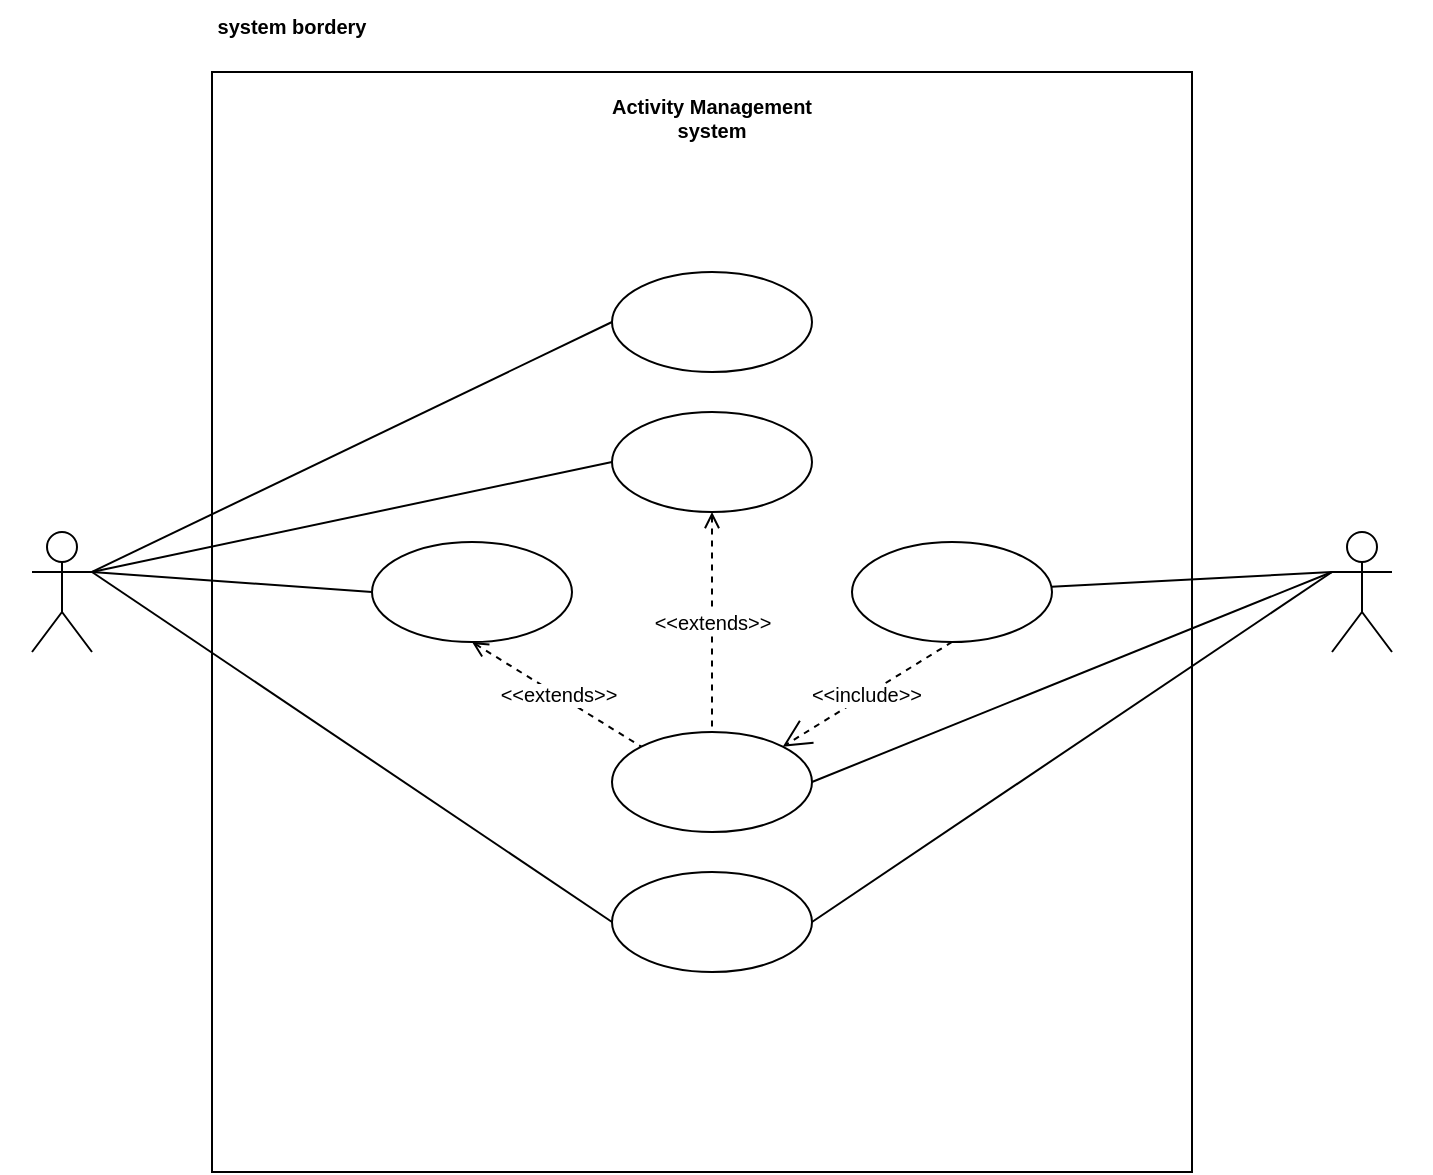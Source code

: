 <mxfile>
    <diagram id="1VJ4A4ErR4bO_sIXdVbA" name="Page-1">
        <mxGraphModel dx="676" dy="621" grid="1" gridSize="10" guides="1" tooltips="1" connect="1" arrows="1" fold="1" page="1" pageScale="1" pageWidth="850" pageHeight="1100" math="0" shadow="0">
            <root>
                <mxCell id="0"/>
                <mxCell id="1" parent="0"/>
                <mxCell id="53" value="" style="html=1;fontSize=10;" parent="1" vertex="1">
                    <mxGeometry x="130" y="150" width="490" height="550" as="geometry"/>
                </mxCell>
                <mxCell id="20" style="edgeStyle=none;html=1;exitX=1;exitY=0.333;exitDx=0;exitDy=0;exitPerimeter=0;entryX=0;entryY=0.5;entryDx=0;entryDy=0;fontColor=#FFFFFF;endArrow=none;endFill=0;" parent="1" source="2" target="18" edge="1">
                    <mxGeometry relative="1" as="geometry"/>
                </mxCell>
                <mxCell id="43" style="edgeStyle=none;html=1;exitX=1;exitY=0.333;exitDx=0;exitDy=0;exitPerimeter=0;entryX=0;entryY=0.5;entryDx=0;entryDy=0;fontSize=10;endArrow=none;endFill=0;" parent="1" source="2" target="32" edge="1">
                    <mxGeometry relative="1" as="geometry"/>
                </mxCell>
                <mxCell id="48" style="edgeStyle=none;html=1;exitX=1;exitY=0.333;exitDx=0;exitDy=0;exitPerimeter=0;entryX=0;entryY=0.5;entryDx=0;entryDy=0;fontSize=10;endArrow=none;endFill=0;" parent="1" source="2" target="25" edge="1">
                    <mxGeometry relative="1" as="geometry"/>
                </mxCell>
                <mxCell id="52" style="edgeStyle=none;html=1;exitX=1;exitY=0.333;exitDx=0;exitDy=0;exitPerimeter=0;entryX=0;entryY=0.5;entryDx=0;entryDy=0;fontSize=10;startArrow=none;startFill=0;endArrow=none;endFill=0;" parent="1" source="2" target="51" edge="1">
                    <mxGeometry relative="1" as="geometry"/>
                </mxCell>
                <mxCell id="2" value="&lt;span id=&quot;docs-internal-guid-9c9111f2-7fff-4801-d1b3-890194a6ea42&quot;&gt;&lt;span style=&quot;font-size: 11pt; font-family: Sarabun, sans-serif; background-color: transparent; font-variant-numeric: normal; font-variant-east-asian: normal; font-variant-alternates: normal; font-variant-position: normal; vertical-align: baseline;&quot;&gt;&lt;font color=&quot;#ffffff&quot;&gt;Instructor&lt;/font&gt;&lt;/span&gt;&lt;/span&gt;" style="shape=umlActor;verticalLabelPosition=bottom;verticalAlign=top;html=1;" parent="1" vertex="1">
                    <mxGeometry x="40" y="380" width="30" height="60" as="geometry"/>
                </mxCell>
                <mxCell id="41" style="edgeStyle=none;html=1;exitX=0;exitY=0.333;exitDx=0;exitDy=0;exitPerimeter=0;fontSize=10;endArrow=none;endFill=0;" parent="1" source="3" target="19" edge="1">
                    <mxGeometry relative="1" as="geometry"/>
                </mxCell>
                <mxCell id="47" style="edgeStyle=none;html=1;exitX=0;exitY=0.333;exitDx=0;exitDy=0;exitPerimeter=0;entryX=1;entryY=0.5;entryDx=0;entryDy=0;fontSize=10;endArrow=none;endFill=0;" parent="1" source="3" target="25" edge="1">
                    <mxGeometry relative="1" as="geometry"/>
                </mxCell>
                <mxCell id="3" value="&lt;span id=&quot;docs-internal-guid-3a2d6300-7fff-b218-7243-1213b10bfaf1&quot;&gt;&lt;span style=&quot;font-size: 11pt; font-family: Sarabun, sans-serif; background-color: transparent; font-variant-numeric: normal; font-variant-east-asian: normal; font-variant-alternates: normal; font-variant-position: normal; vertical-align: baseline;&quot;&gt;&lt;font color=&quot;#ffffff&quot;&gt;Participant&lt;/font&gt;&lt;/span&gt;&lt;/span&gt;" style="shape=umlActor;verticalLabelPosition=bottom;verticalAlign=top;html=1;" parent="1" vertex="1">
                    <mxGeometry x="690" y="380" width="30" height="60" as="geometry"/>
                </mxCell>
                <mxCell id="18" value="&lt;span style=&quot;text-align: left; font-size: 10px;&quot; id=&quot;docs-internal-guid-37cb4701-7fff-291a-5f33-83eef2918ecb&quot;&gt;&lt;span style=&quot;font-size: 10px; font-family: Sarabun, sans-serif; background-color: transparent; font-variant-numeric: normal; font-variant-east-asian: normal; font-variant-alternates: normal; font-variant-position: normal; vertical-align: baseline;&quot;&gt;UC1: สร้างกิจกรรม&lt;/span&gt;&lt;/span&gt;" style="ellipse;whiteSpace=wrap;html=1;fontColor=#FFFFFF;fontSize=10;" parent="1" vertex="1">
                    <mxGeometry x="330" y="250" width="100" height="50" as="geometry"/>
                </mxCell>
                <mxCell id="19" value="&lt;span id=&quot;docs-internal-guid-8285c140-7fff-ec61-f3a0-9c05c8e5bda9&quot; style=&quot;font-size: 10px;&quot;&gt;&lt;span style=&quot;font-size: 10px; font-family: Sarabun, sans-serif; background-color: transparent; font-variant-numeric: normal; font-variant-east-asian: normal; font-variant-alternates: normal; font-variant-position: normal; vertical-align: baseline;&quot;&gt;UC2: ลงทะเบียน&lt;br&gt;ขอเข้าร่วมกิจกรรม&lt;/span&gt;&lt;/span&gt;" style="ellipse;whiteSpace=wrap;html=1;fontColor=#FFFFFF;fontSize=10;" parent="1" vertex="1">
                    <mxGeometry x="450" y="385" width="100" height="50" as="geometry"/>
                </mxCell>
                <mxCell id="25" value="&lt;font face=&quot;Sarabun, sans-serif&quot;&gt;UC5: ค้นหากิจกรรม&lt;/font&gt;" style="ellipse;whiteSpace=wrap;html=1;fontColor=#FFFFFF;fontSize=10;" parent="1" vertex="1">
                    <mxGeometry x="330" y="550" width="100" height="50" as="geometry"/>
                </mxCell>
                <mxCell id="44" style="edgeStyle=none;html=1;exitX=1;exitY=0.5;exitDx=0;exitDy=0;entryX=0;entryY=0.333;entryDx=0;entryDy=0;entryPerimeter=0;fontSize=10;endArrow=none;endFill=0;" parent="1" source="30" target="3" edge="1">
                    <mxGeometry relative="1" as="geometry"/>
                </mxCell>
                <mxCell id="30" value="&lt;span id=&quot;docs-internal-guid-6efcb810-7fff-bee3-7e33-1298a6fec367&quot; style=&quot;font-size: 10px;&quot;&gt;&lt;span style=&quot;font-size: 10px; font-family: Sarabun, sans-serif; background-color: transparent; font-variant-numeric: normal; font-variant-east-asian: normal; font-variant-alternates: normal; font-variant-position: normal; vertical-align: baseline;&quot;&gt;UC4: การแจ้งเตือน&lt;/span&gt;&lt;/span&gt;" style="ellipse;whiteSpace=wrap;html=1;fontColor=#FFFFFF;fontSize=10;" parent="1" vertex="1">
                    <mxGeometry x="330" y="480" width="100" height="50" as="geometry"/>
                </mxCell>
                <mxCell id="32" value="&lt;span id=&quot;docs-internal-guid-aa71b8e9-7fff-9409-1483-86484e0ed149&quot; style=&quot;font-size: 10px;&quot;&gt;&lt;span style=&quot;font-size: 10px; font-family: Sarabun, sans-serif; background-color: transparent; font-variant-numeric: normal; font-variant-east-asian: normal; font-variant-alternates: normal; font-variant-position: normal; vertical-align: baseline;&quot;&gt;UC3: จัดการใบประกาศ&lt;/span&gt;&lt;/span&gt;" style="ellipse;whiteSpace=wrap;html=1;fontColor=#FFFFFF;fontSize=10;" parent="1" vertex="1">
                    <mxGeometry x="210" y="385" width="100" height="50" as="geometry"/>
                </mxCell>
                <mxCell id="40" value="system bordery" style="text;align=center;fontStyle=1;verticalAlign=middle;spacingLeft=3;spacingRight=3;strokeColor=none;rotatable=0;points=[[0,0.5],[1,0.5]];portConstraint=eastwest;fontSize=10;" parent="1" vertex="1">
                    <mxGeometry x="130" y="114" width="80" height="26" as="geometry"/>
                </mxCell>
                <mxCell id="45" value="&amp;lt;&amp;lt;include&amp;gt;&amp;gt;" style="endArrow=open;endSize=12;dashed=1;html=1;fontSize=10;exitX=0.5;exitY=1;exitDx=0;exitDy=0;entryX=1;entryY=0;entryDx=0;entryDy=0;endFill=0;" parent="1" source="19" target="30" edge="1">
                    <mxGeometry width="160" relative="1" as="geometry">
                        <mxPoint x="310" y="490" as="sourcePoint"/>
                        <mxPoint x="470" y="490" as="targetPoint"/>
                    </mxGeometry>
                </mxCell>
                <mxCell id="46" value="&amp;lt;&amp;lt;extends&amp;gt;&amp;gt;" style="endArrow=none;endSize=12;dashed=1;html=1;fontSize=10;entryX=0;entryY=0;entryDx=0;entryDy=0;exitX=0.5;exitY=1;exitDx=0;exitDy=0;endFill=0;startArrow=open;startFill=0;" parent="1" source="32" target="30" edge="1">
                    <mxGeometry width="160" relative="1" as="geometry">
                        <mxPoint x="470" y="445" as="sourcePoint"/>
                        <mxPoint x="390" y="490" as="targetPoint"/>
                    </mxGeometry>
                </mxCell>
                <mxCell id="50" value="&amp;lt;&amp;lt;extends&amp;gt;&amp;gt;" style="endArrow=none;endSize=12;dashed=1;html=1;fontSize=10;exitX=0.5;exitY=1;exitDx=0;exitDy=0;entryX=0.5;entryY=0;entryDx=0;entryDy=0;startArrow=open;startFill=0;endFill=0;" parent="1" source="51" target="30" edge="1">
                    <mxGeometry width="160" relative="1" as="geometry">
                        <mxPoint x="354.645" y="497.322" as="sourcePoint"/>
                        <mxPoint x="380" y="530" as="targetPoint"/>
                    </mxGeometry>
                </mxCell>
                <mxCell id="51" value="&lt;span id=&quot;docs-internal-guid-6efcb810-7fff-bee3-7e33-1298a6fec367&quot; style=&quot;font-size: 10px;&quot;&gt;&lt;span style=&quot;font-size: 10px; font-family: Sarabun, sans-serif; background-color: transparent; font-variant-numeric: normal; font-variant-east-asian: normal; font-variant-alternates: normal; font-variant-position: normal; vertical-align: baseline;&quot;&gt;UC6: จัดการกิจกรรม&lt;/span&gt;&lt;/span&gt;" style="ellipse;whiteSpace=wrap;html=1;fontColor=#FFFFFF;fontSize=10;" parent="1" vertex="1">
                    <mxGeometry x="330" y="320" width="100" height="50" as="geometry"/>
                </mxCell>
                <mxCell id="54" value="Activity Management&#10;system" style="text;align=center;fontStyle=1;verticalAlign=middle;spacingLeft=3;spacingRight=3;strokeColor=none;rotatable=0;points=[[0,0.5],[1,0.5]];portConstraint=eastwest;fontSize=10;" parent="1" vertex="1">
                    <mxGeometry x="340" y="160" width="80" height="26" as="geometry"/>
                </mxCell>
            </root>
        </mxGraphModel>
    </diagram>
</mxfile>